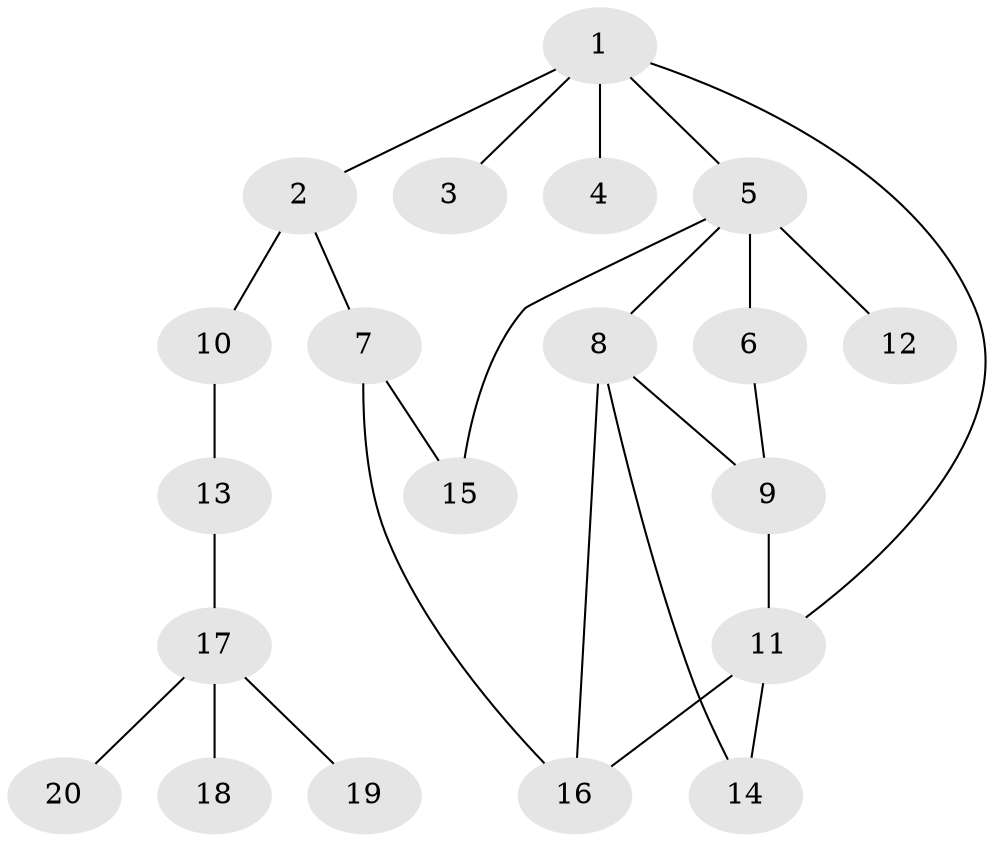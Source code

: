// Generated by graph-tools (version 1.1) at 2025/46/02/15/25 05:46:28]
// undirected, 20 vertices, 25 edges
graph export_dot {
graph [start="1"]
  node [color=gray90,style=filled];
  1;
  2;
  3;
  4;
  5;
  6;
  7;
  8;
  9;
  10;
  11;
  12;
  13;
  14;
  15;
  16;
  17;
  18;
  19;
  20;
  1 -- 2;
  1 -- 3;
  1 -- 4;
  1 -- 5;
  1 -- 11;
  2 -- 7;
  2 -- 10;
  5 -- 6;
  5 -- 8;
  5 -- 12;
  5 -- 15;
  6 -- 9;
  7 -- 15;
  7 -- 16;
  8 -- 14;
  8 -- 16;
  8 -- 9;
  9 -- 11;
  10 -- 13;
  11 -- 14;
  11 -- 16;
  13 -- 17;
  17 -- 18;
  17 -- 19;
  17 -- 20;
}
